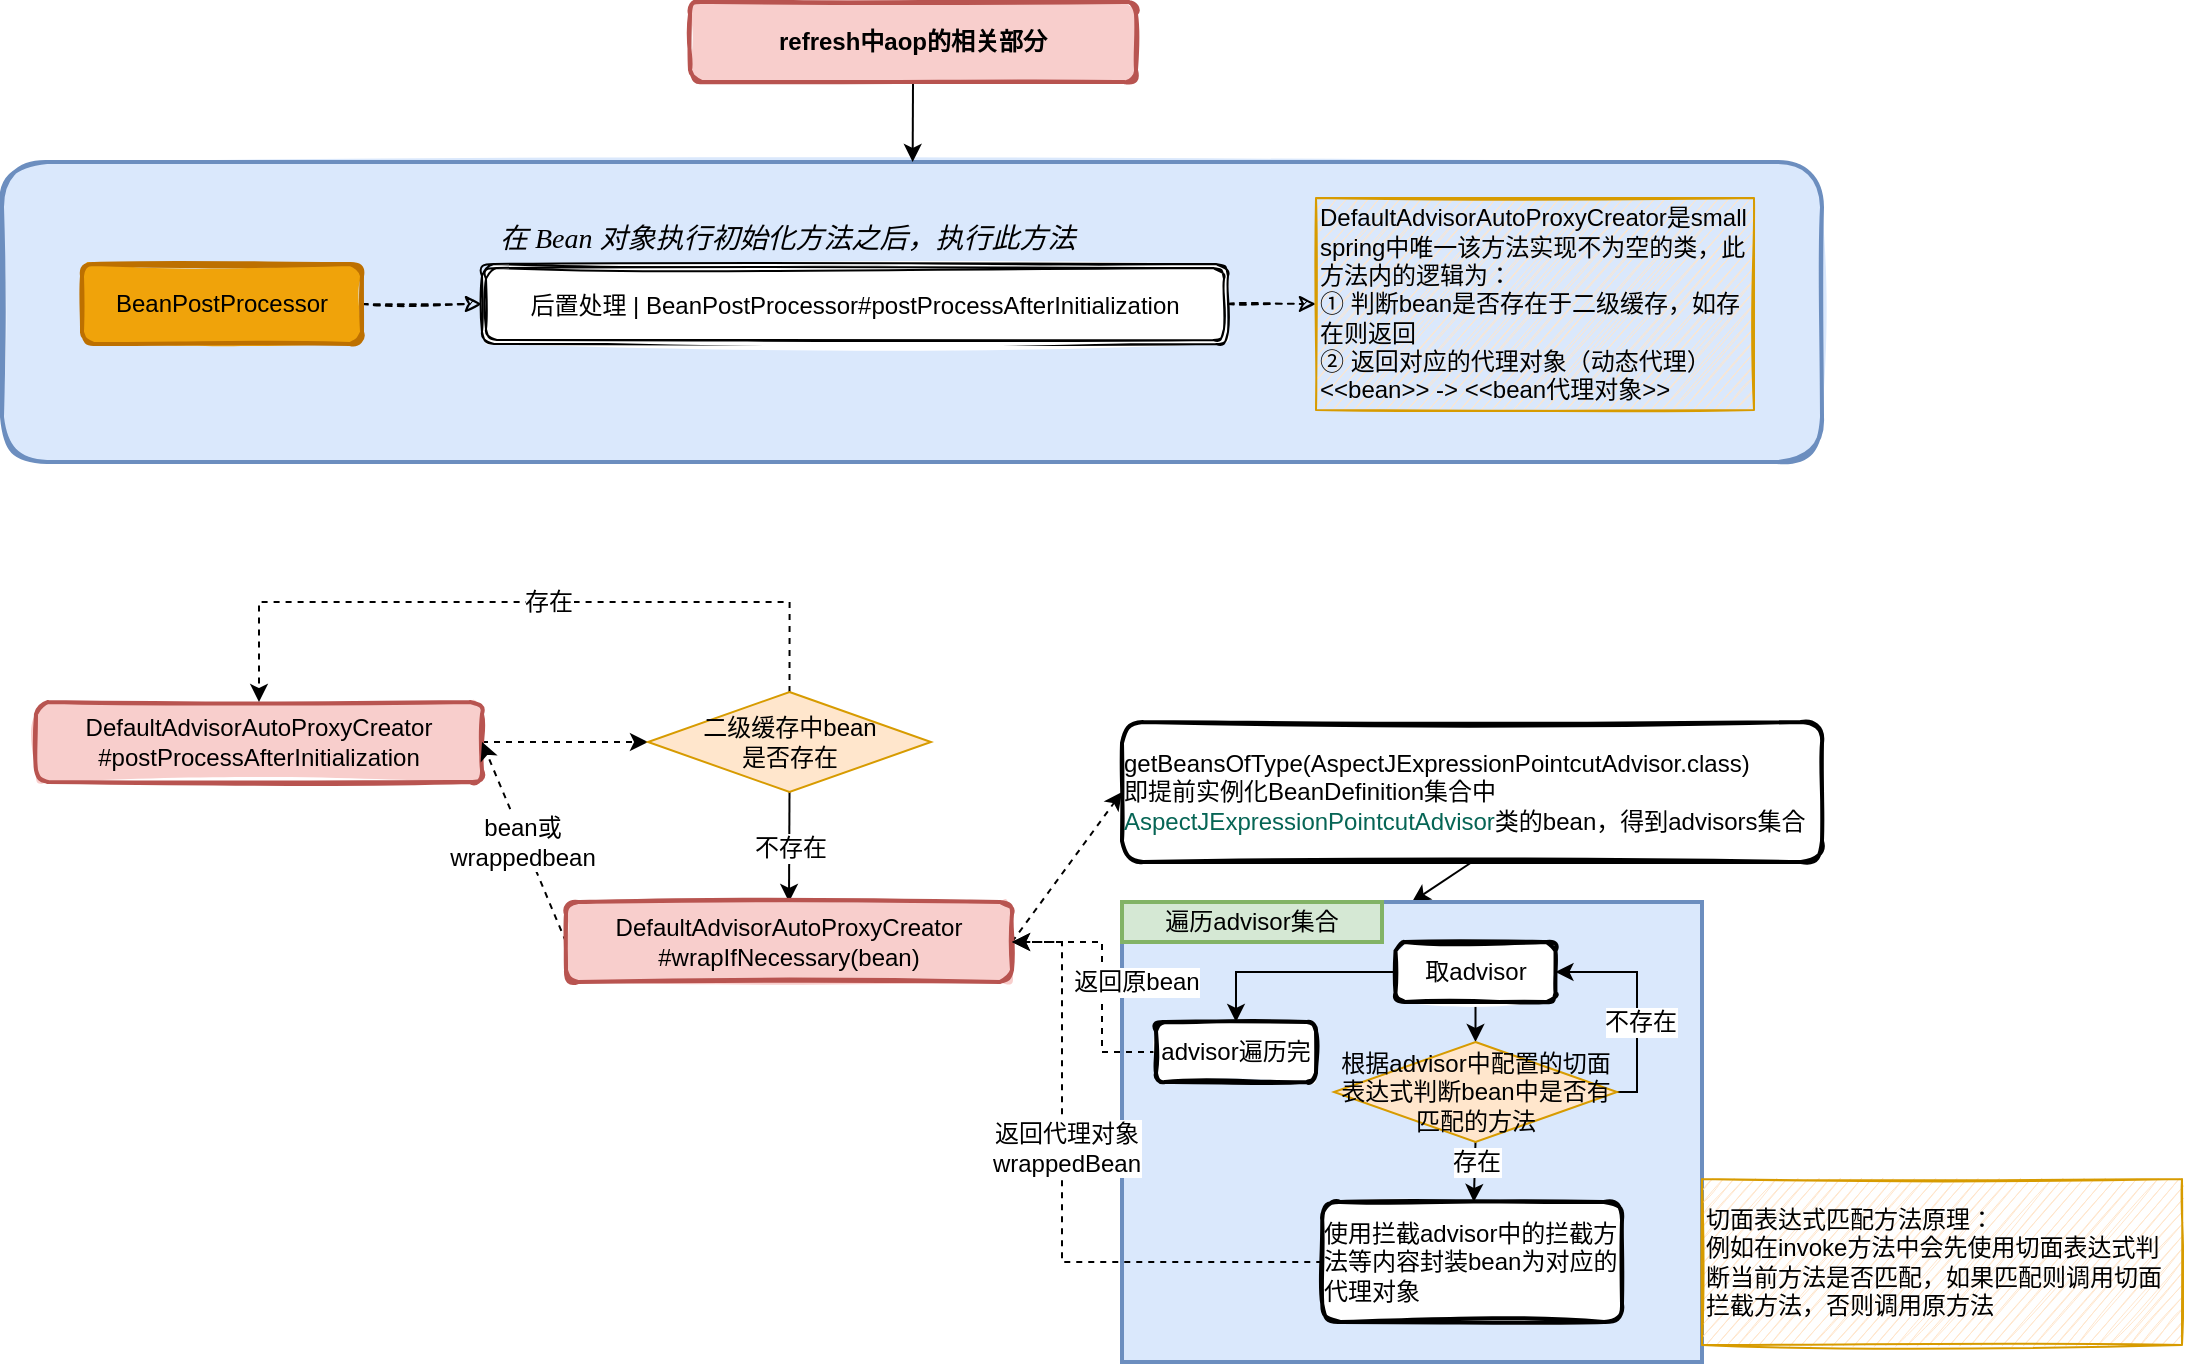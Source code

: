 <mxfile>
    <diagram id="mrYvHIfvpDnxKjZ0bRma" name="第 1 页">
        <mxGraphModel dx="1161" dy="670" grid="1" gridSize="10" guides="1" tooltips="1" connect="1" arrows="1" fold="1" page="1" pageScale="1" pageWidth="827" pageHeight="1169" math="0" shadow="0">
            <root>
                <mxCell id="0"/>
                <mxCell id="1" parent="0"/>
                <mxCell id="10" value="" style="rounded=1;whiteSpace=wrap;html=1;strokeWidth=2;fillWeight=4;hachureGap=8;hachureAngle=45;fillColor=#dae8fc;sketch=1;fillStyle=solid;strokeColor=#6c8ebf;" parent="1" vertex="1">
                    <mxGeometry x="20" y="120" width="910" height="150" as="geometry"/>
                </mxCell>
                <mxCell id="11" style="html=1;exitX=0.5;exitY=1;exitDx=0;exitDy=0;" parent="1" source="2" target="10" edge="1">
                    <mxGeometry relative="1" as="geometry"/>
                </mxCell>
                <mxCell id="2" value="&lt;b&gt;refresh中aop的相关部分&lt;/b&gt;" style="rounded=1;whiteSpace=wrap;html=1;strokeWidth=2;fillWeight=4;hachureGap=8;hachureAngle=45;fillColor=#f8cecc;sketch=1;fillStyle=solid;strokeColor=#b85450;" parent="1" vertex="1">
                    <mxGeometry x="364" y="40" width="223" height="40" as="geometry"/>
                </mxCell>
                <mxCell id="3" style="edgeStyle=none;rounded=0;sketch=1;orthogonalLoop=1;jettySize=auto;html=1;exitX=1;exitY=0.5;exitDx=0;exitDy=0;entryX=0;entryY=0.5;entryDx=0;entryDy=0;fontColor=#FFFFFF;dashed=1;" parent="1" source="4" target="6" edge="1">
                    <mxGeometry relative="1" as="geometry"/>
                </mxCell>
                <mxCell id="4" value="&lt;span style=&quot;text-align: left;&quot;&gt;BeanPostProcessor&lt;/span&gt;" style="rounded=1;whiteSpace=wrap;html=1;strokeWidth=2;fillWeight=4;hachureGap=8;hachureAngle=45;fillColor=#f0a30a;sketch=1;fillStyle=solid;strokeColor=#BD7000;fontColor=#000000;" parent="1" vertex="1">
                    <mxGeometry x="60" y="171.0" width="140" height="40" as="geometry"/>
                </mxCell>
                <mxCell id="5" style="edgeStyle=none;sketch=1;html=1;exitX=1;exitY=0.5;exitDx=0;exitDy=0;entryX=0;entryY=0.5;entryDx=0;entryDy=0;dashed=1;" parent="1" source="6" target="8" edge="1">
                    <mxGeometry relative="1" as="geometry"/>
                </mxCell>
                <mxCell id="6" value="&lt;pre style=&quot;font-size: 14px&quot;&gt;&lt;span style=&quot;font-family: &amp;#34;helvetica&amp;#34; ; font-size: 12px&quot;&gt;后置处理 | BeanPostProcessor#postProcessAfterInitialization&lt;/span&gt;&lt;br&gt;&lt;/pre&gt;" style="shape=ext;double=1;rounded=1;whiteSpace=wrap;html=1;shadow=0;labelBackgroundColor=none;sketch=1;gradientDirection=south;" parent="1" vertex="1">
                    <mxGeometry x="260" y="171.0" width="373" height="40" as="geometry"/>
                </mxCell>
                <mxCell id="7" value="&lt;pre style=&quot;font-family: 宋体; font-size: 10.5pt;&quot;&gt;&lt;span style=&quot;font-style: italic;&quot;&gt;在 Bean 对象执行初始化方法之后，执行此方法&lt;/span&gt;&lt;/pre&gt;" style="text;whiteSpace=wrap;html=1;labelBackgroundColor=none;" parent="1" vertex="1">
                    <mxGeometry x="267" y="130.0" width="320" height="60" as="geometry"/>
                </mxCell>
                <mxCell id="8" value="DefaultAdvisorAutoProxyCreator是small spring中唯一该方法实现不为空的类，此方法内的逻辑为：&lt;br&gt;① 判断bean是否存在于二级缓存，如存在则返回&lt;br&gt;② 返回对应的代理对象（动态代理）&lt;br&gt;&amp;lt;&amp;lt;bean&amp;gt;&amp;gt; -&amp;gt; &amp;lt;&amp;lt;bean代理对象&amp;gt;&amp;gt;" style="rounded=0;whiteSpace=wrap;html=1;sketch=1;fillColor=#ffe6cc;strokeColor=#d79b00;fillStyle=hachure;align=left;" parent="1" vertex="1">
                    <mxGeometry x="677" y="138.02" width="219" height="105.95" as="geometry"/>
                </mxCell>
                <mxCell id="18" style="edgeStyle=none;html=1;exitX=1;exitY=0.5;exitDx=0;exitDy=0;entryX=0;entryY=0.5;entryDx=0;entryDy=0;fontColor=#000000;dashed=1;" parent="1" source="12" target="15" edge="1">
                    <mxGeometry relative="1" as="geometry"/>
                </mxCell>
                <mxCell id="12" value="&lt;span style=&quot;text-align: left&quot;&gt;DefaultAdvisorAutoProxyCreator&lt;br&gt;#&lt;/span&gt;&lt;span style=&quot;font-family: &amp;#34;helvetica&amp;#34;&quot;&gt;postProcessAfterInitialization&lt;/span&gt;" style="rounded=1;whiteSpace=wrap;html=1;strokeWidth=2;fillWeight=4;hachureGap=8;hachureAngle=45;fillColor=#f8cecc;sketch=1;fillStyle=solid;strokeColor=#b85450;" parent="1" vertex="1">
                    <mxGeometry x="37" y="390" width="223" height="40" as="geometry"/>
                </mxCell>
                <mxCell id="19" style="edgeStyle=orthogonalEdgeStyle;html=1;exitX=0.5;exitY=0;exitDx=0;exitDy=0;entryX=0.5;entryY=0;entryDx=0;entryDy=0;dashed=1;fontColor=#000000;rounded=0;" parent="1" source="15" target="12" edge="1">
                    <mxGeometry relative="1" as="geometry">
                        <Array as="points">
                            <mxPoint x="414" y="340"/>
                            <mxPoint x="149" y="340"/>
                        </Array>
                    </mxGeometry>
                </mxCell>
                <mxCell id="20" value="&lt;font style=&quot;font-size: 12px&quot;&gt;存在&lt;/font&gt;" style="edgeLabel;html=1;align=center;verticalAlign=middle;resizable=0;points=[];fontColor=#000000;" parent="19" vertex="1" connectable="0">
                    <mxGeometry x="-0.284" y="1" relative="1" as="geometry">
                        <mxPoint x="-37" y="-1" as="offset"/>
                    </mxGeometry>
                </mxCell>
                <mxCell id="21" style="rounded=0;html=1;exitX=0.5;exitY=1;exitDx=0;exitDy=0;fontSize=12;fontColor=#000000;entryX=0.5;entryY=0;entryDx=0;entryDy=0;" parent="1" source="15" target="23" edge="1">
                    <mxGeometry relative="1" as="geometry">
                        <mxPoint x="414" y="500" as="targetPoint"/>
                    </mxGeometry>
                </mxCell>
                <mxCell id="22" value="不存在" style="edgeLabel;html=1;align=center;verticalAlign=middle;resizable=0;points=[];fontSize=12;fontColor=#000000;" parent="21" vertex="1" connectable="0">
                    <mxGeometry x="-0.732" relative="1" as="geometry">
                        <mxPoint y="20" as="offset"/>
                    </mxGeometry>
                </mxCell>
                <mxCell id="15" value="二级缓存中bean&lt;br&gt;是否存在" style="rhombus;whiteSpace=wrap;html=1;fillColor=#ffe6cc;strokeColor=#d79b00;" parent="1" vertex="1">
                    <mxGeometry x="343" y="385" width="141.5" height="50" as="geometry"/>
                </mxCell>
                <mxCell id="25" style="edgeStyle=none;rounded=0;html=1;exitX=1;exitY=0.5;exitDx=0;exitDy=0;entryX=0;entryY=0.5;entryDx=0;entryDy=0;fontSize=12;fontColor=#000000;dashed=1;" parent="1" source="23" target="24" edge="1">
                    <mxGeometry relative="1" as="geometry"/>
                </mxCell>
                <mxCell id="46" style="rounded=0;html=1;exitX=0;exitY=0.5;exitDx=0;exitDy=0;entryX=1;entryY=0.5;entryDx=0;entryDy=0;dashed=1;fontSize=12;fontColor=#000000;" parent="1" source="23" target="12" edge="1">
                    <mxGeometry relative="1" as="geometry"/>
                </mxCell>
                <mxCell id="48" value="bean或&lt;br&gt;wrappedbean" style="edgeLabel;html=1;align=center;verticalAlign=middle;resizable=0;points=[];fontSize=12;fontColor=#000000;" parent="46" vertex="1" connectable="0">
                    <mxGeometry x="-0.237" relative="1" as="geometry">
                        <mxPoint x="-6" y="-12" as="offset"/>
                    </mxGeometry>
                </mxCell>
                <mxCell id="23" value="&lt;span style=&quot;text-align: left&quot;&gt;DefaultAdvisorAutoProxyCreator&lt;br&gt;&lt;div style=&quot;text-align: center&quot;&gt;&lt;span&gt;#&lt;/span&gt;&lt;span style=&quot;text-align: center&quot;&gt;&lt;font face=&quot;helvetica&quot;&gt;wrapIfNecessary(bean)&lt;/font&gt;&lt;/span&gt;&lt;/div&gt;&lt;/span&gt;" style="rounded=1;whiteSpace=wrap;html=1;strokeWidth=2;fillWeight=4;hachureGap=8;hachureAngle=45;fillColor=#f8cecc;sketch=1;fillStyle=solid;strokeColor=#b85450;" parent="1" vertex="1">
                    <mxGeometry x="302" y="490" width="223" height="40" as="geometry"/>
                </mxCell>
                <mxCell id="28" style="edgeStyle=none;rounded=0;html=1;exitX=0.5;exitY=1;exitDx=0;exitDy=0;entryX=0.5;entryY=0;entryDx=0;entryDy=0;fontSize=12;fontColor=#066555;" parent="1" source="24" target="26" edge="1">
                    <mxGeometry relative="1" as="geometry"/>
                </mxCell>
                <mxCell id="24" value="&lt;div style=&quot;text-align: left&quot;&gt;getBeansOfType(AspectJExpressionPointcutAdvisor.class)&lt;/div&gt;&lt;div style=&quot;text-align: left&quot;&gt;即提前实例化BeanDefinition集合中&lt;font color=&quot;#066555&quot;&gt;AspectJExpressionPointcutAdvisor&lt;/font&gt;类的bean，得到advisors集合&lt;/div&gt;" style="rounded=1;whiteSpace=wrap;html=1;strokeWidth=2;fillWeight=4;hachureGap=8;hachureAngle=45;sketch=1;fillStyle=solid;" parent="1" vertex="1">
                    <mxGeometry x="580" y="400" width="350" height="70" as="geometry"/>
                </mxCell>
                <mxCell id="26" value="&lt;div style=&quot;text-align: left&quot;&gt;&lt;br&gt;&lt;/div&gt;" style="rounded=0;whiteSpace=wrap;html=1;strokeWidth=2;fillWeight=4;hachureGap=8;hachureAngle=45;sketch=0;fillStyle=solid;fillColor=#dae8fc;strokeColor=#6c8ebf;" parent="1" vertex="1">
                    <mxGeometry x="580" y="490" width="290" height="230" as="geometry"/>
                </mxCell>
                <mxCell id="27" value="&lt;div style=&quot;text-align: left&quot;&gt;遍历advisor集合&lt;br&gt;&lt;/div&gt;" style="rounded=0;whiteSpace=wrap;html=1;strokeWidth=2;fillWeight=4;hachureGap=8;hachureAngle=45;sketch=0;fillStyle=solid;fillColor=#d5e8d4;strokeColor=#82b366;" parent="1" vertex="1">
                    <mxGeometry x="580" y="490" width="130" height="20" as="geometry"/>
                </mxCell>
                <mxCell id="32" style="edgeStyle=none;rounded=0;html=1;exitX=0.5;exitY=1;exitDx=0;exitDy=0;entryX=0.5;entryY=0;entryDx=0;entryDy=0;fontSize=12;fontColor=#066555;" parent="1" source="29" target="30" edge="1">
                    <mxGeometry relative="1" as="geometry"/>
                </mxCell>
                <mxCell id="40" style="edgeStyle=orthogonalEdgeStyle;rounded=0;html=1;exitX=0;exitY=0.5;exitDx=0;exitDy=0;entryX=0.5;entryY=0;entryDx=0;entryDy=0;fontSize=12;fontColor=#000000;" parent="1" source="29" target="39" edge="1">
                    <mxGeometry relative="1" as="geometry"/>
                </mxCell>
                <mxCell id="29" value="&lt;div style=&quot;text-align: left&quot;&gt;取advisor&lt;/div&gt;" style="rounded=1;whiteSpace=wrap;html=1;strokeWidth=2;fillWeight=4;hachureGap=8;hachureAngle=45;sketch=1;fillStyle=solid;" parent="1" vertex="1">
                    <mxGeometry x="716.75" y="510" width="80" height="30" as="geometry"/>
                </mxCell>
                <mxCell id="33" style="edgeStyle=orthogonalEdgeStyle;rounded=0;html=1;exitX=1;exitY=0.5;exitDx=0;exitDy=0;entryX=1;entryY=0.5;entryDx=0;entryDy=0;fontSize=12;fontColor=#066555;" parent="1" source="30" target="29" edge="1">
                    <mxGeometry relative="1" as="geometry"/>
                </mxCell>
                <mxCell id="34" value="&lt;font color=&quot;#000000&quot;&gt;不存在&lt;/font&gt;" style="edgeLabel;html=1;align=center;verticalAlign=middle;resizable=0;points=[];fontSize=12;fontColor=#066555;labelBackgroundColor=default;" parent="33" vertex="1" connectable="0">
                    <mxGeometry x="0.024" y="-1" relative="1" as="geometry">
                        <mxPoint y="11" as="offset"/>
                    </mxGeometry>
                </mxCell>
                <mxCell id="36" style="rounded=0;html=1;exitX=0.5;exitY=1;exitDx=0;exitDy=0;fontSize=12;fontColor=#000000;" parent="1" source="30" target="35" edge="1">
                    <mxGeometry relative="1" as="geometry"/>
                </mxCell>
                <mxCell id="37" value="存在" style="edgeLabel;html=1;align=center;verticalAlign=middle;resizable=0;points=[];fontSize=12;fontColor=#000000;" parent="36" vertex="1" connectable="0">
                    <mxGeometry x="-0.482" y="2" relative="1" as="geometry">
                        <mxPoint x="-2" y="2" as="offset"/>
                    </mxGeometry>
                </mxCell>
                <mxCell id="30" value="根据advisor中配置的切面表达式判断bean中是否有匹配的方法" style="rhombus;whiteSpace=wrap;html=1;fillColor=#ffe6cc;strokeColor=#d79b00;" parent="1" vertex="1">
                    <mxGeometry x="686" y="560" width="141.5" height="50" as="geometry"/>
                </mxCell>
                <mxCell id="43" style="edgeStyle=orthogonalEdgeStyle;rounded=0;html=1;exitX=0;exitY=0.5;exitDx=0;exitDy=0;entryX=1;entryY=0.5;entryDx=0;entryDy=0;dashed=1;fontSize=12;fontColor=#000000;" parent="1" source="35" target="23" edge="1">
                    <mxGeometry relative="1" as="geometry">
                        <Array as="points">
                            <mxPoint x="550" y="670"/>
                            <mxPoint x="550" y="510"/>
                        </Array>
                    </mxGeometry>
                </mxCell>
                <mxCell id="45" value="返回代理对象&lt;br&gt;wrappedBean" style="edgeLabel;html=1;align=center;verticalAlign=middle;resizable=0;points=[];fontSize=12;fontColor=#000000;" parent="43" vertex="1" connectable="0">
                    <mxGeometry x="0.189" y="-2" relative="1" as="geometry">
                        <mxPoint as="offset"/>
                    </mxGeometry>
                </mxCell>
                <mxCell id="35" value="&lt;div style=&quot;text-align: left&quot;&gt;使用拦截advisor中的拦截方法等内容封装bean为对应的代理对象&lt;/div&gt;" style="rounded=1;whiteSpace=wrap;html=1;strokeWidth=2;fillWeight=4;hachureGap=8;hachureAngle=45;sketch=1;fillStyle=solid;" parent="1" vertex="1">
                    <mxGeometry x="680.13" y="640" width="149.87" height="60" as="geometry"/>
                </mxCell>
                <mxCell id="41" style="rounded=0;html=1;exitX=0;exitY=0.5;exitDx=0;exitDy=0;entryX=1;entryY=0.5;entryDx=0;entryDy=0;fontSize=12;fontColor=#000000;dashed=1;edgeStyle=orthogonalEdgeStyle;" parent="1" source="39" target="23" edge="1">
                    <mxGeometry relative="1" as="geometry">
                        <Array as="points">
                            <mxPoint x="570" y="565"/>
                            <mxPoint x="570" y="510"/>
                        </Array>
                    </mxGeometry>
                </mxCell>
                <mxCell id="42" value="返回原bean" style="edgeLabel;html=1;align=center;verticalAlign=middle;resizable=0;points=[];fontSize=12;fontColor=#000000;" parent="41" vertex="1" connectable="0">
                    <mxGeometry x="-0.249" y="-1" relative="1" as="geometry">
                        <mxPoint x="16" y="-15" as="offset"/>
                    </mxGeometry>
                </mxCell>
                <mxCell id="39" value="&lt;div style=&quot;text-align: left&quot;&gt;advisor遍历完&lt;/div&gt;" style="rounded=1;whiteSpace=wrap;html=1;strokeWidth=2;fillWeight=4;hachureGap=8;hachureAngle=45;sketch=1;fillStyle=solid;" parent="1" vertex="1">
                    <mxGeometry x="597" y="550" width="80" height="30" as="geometry"/>
                </mxCell>
                <mxCell id="49" value="切面表达式匹配方法原理：&lt;br&gt;例如在invoke方法中会先使用切面表达式判断当前方法是否匹配，如果匹配则调用切面拦截方法，否则调用原方法" style="rounded=0;whiteSpace=wrap;html=1;sketch=1;fillColor=#ffe6cc;strokeColor=#d79b00;fillStyle=hachure;align=left;" parent="1" vertex="1">
                    <mxGeometry x="870" y="628.51" width="240" height="82.98" as="geometry"/>
                </mxCell>
            </root>
        </mxGraphModel>
    </diagram>
</mxfile>